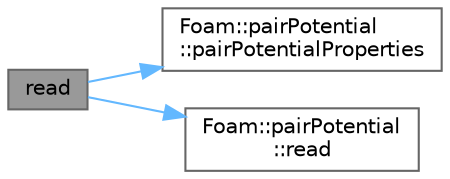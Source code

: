 digraph "read"
{
 // LATEX_PDF_SIZE
  bgcolor="transparent";
  edge [fontname=Helvetica,fontsize=10,labelfontname=Helvetica,labelfontsize=10];
  node [fontname=Helvetica,fontsize=10,shape=box,height=0.2,width=0.4];
  rankdir="LR";
  Node1 [id="Node000001",label="read",height=0.2,width=0.4,color="gray40", fillcolor="grey60", style="filled", fontcolor="black",tooltip=" "];
  Node1 -> Node2 [id="edge1_Node000001_Node000002",color="steelblue1",style="solid",tooltip=" "];
  Node2 [id="Node000002",label="Foam::pairPotential\l::pairPotentialProperties",height=0.2,width=0.4,color="grey40", fillcolor="white", style="filled",URL="$classFoam_1_1pairPotential.html#a3d4b134f9c4aab674803377b07d2c7a1",tooltip=" "];
  Node1 -> Node3 [id="edge2_Node000001_Node000003",color="steelblue1",style="solid",tooltip=" "];
  Node3 [id="Node000003",label="Foam::pairPotential\l::read",height=0.2,width=0.4,color="grey40", fillcolor="white", style="filled",URL="$classFoam_1_1pairPotential.html#a2408b2cad990a6bc8d3d62d1308fc02a",tooltip=" "];
}
